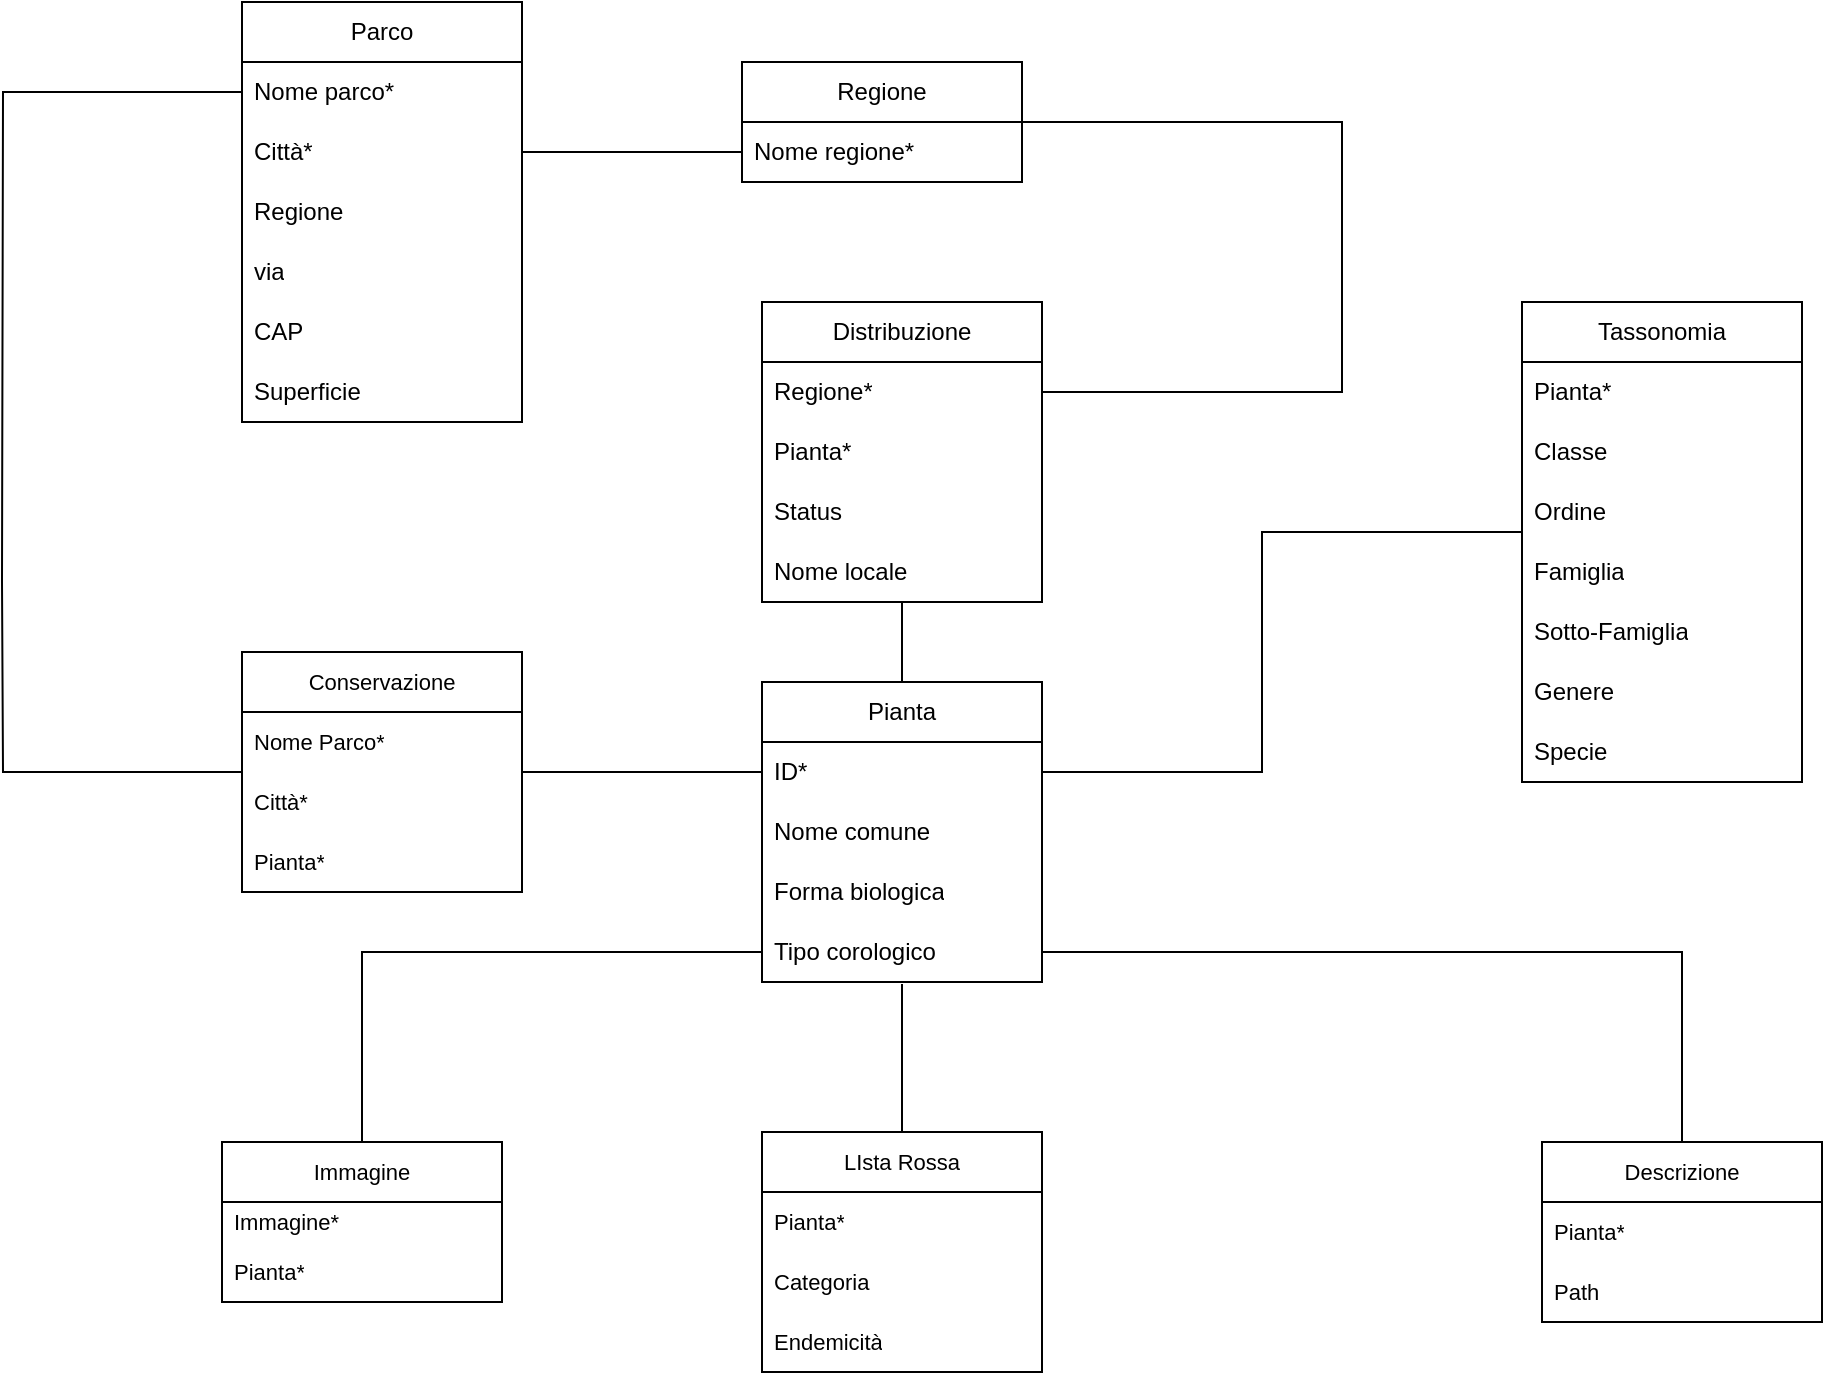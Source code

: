 <mxfile version="24.4.4" type="device">
  <diagram name="Page-1" id="SU6v_1xtj3Xji4-GpBNR">
    <mxGraphModel dx="2114" dy="759" grid="1" gridSize="10" guides="1" tooltips="1" connect="1" arrows="1" fold="1" page="1" pageScale="1" pageWidth="827" pageHeight="1169" math="0" shadow="0">
      <root>
        <mxCell id="0" />
        <mxCell id="1" parent="0" />
        <mxCell id="LerBqBFuG2jqbRBETPdt-1" value="Pianta" style="swimlane;fontStyle=0;childLayout=stackLayout;horizontal=1;startSize=30;horizontalStack=0;resizeParent=1;resizeParentMax=0;resizeLast=0;collapsible=1;marginBottom=0;whiteSpace=wrap;html=1;" parent="1" vertex="1">
          <mxGeometry x="340" y="370" width="140" height="150" as="geometry" />
        </mxCell>
        <mxCell id="LerBqBFuG2jqbRBETPdt-3" value="ID*" style="text;strokeColor=none;fillColor=none;align=left;verticalAlign=middle;spacingLeft=4;spacingRight=4;overflow=hidden;points=[[0,0.5],[1,0.5]];portConstraint=eastwest;rotatable=0;whiteSpace=wrap;html=1;" parent="LerBqBFuG2jqbRBETPdt-1" vertex="1">
          <mxGeometry y="30" width="140" height="30" as="geometry" />
        </mxCell>
        <mxCell id="LerBqBFuG2jqbRBETPdt-2" value="Nome comune" style="text;strokeColor=none;fillColor=none;align=left;verticalAlign=middle;spacingLeft=4;spacingRight=4;overflow=hidden;points=[[0,0.5],[1,0.5]];portConstraint=eastwest;rotatable=0;whiteSpace=wrap;html=1;" parent="LerBqBFuG2jqbRBETPdt-1" vertex="1">
          <mxGeometry y="60" width="140" height="30" as="geometry" />
        </mxCell>
        <mxCell id="LerBqBFuG2jqbRBETPdt-4" value="Forma biologica" style="text;strokeColor=none;fillColor=none;align=left;verticalAlign=middle;spacingLeft=4;spacingRight=4;overflow=hidden;points=[[0,0.5],[1,0.5]];portConstraint=eastwest;rotatable=0;whiteSpace=wrap;html=1;" parent="LerBqBFuG2jqbRBETPdt-1" vertex="1">
          <mxGeometry y="90" width="140" height="30" as="geometry" />
        </mxCell>
        <mxCell id="ZMGYEcUjbq00vOZnXAOs-2" value="Tipo corologico" style="text;strokeColor=none;fillColor=none;align=left;verticalAlign=middle;spacingLeft=4;spacingRight=4;overflow=hidden;points=[[0,0.5],[1,0.5]];portConstraint=eastwest;rotatable=0;whiteSpace=wrap;html=1;" parent="LerBqBFuG2jqbRBETPdt-1" vertex="1">
          <mxGeometry y="120" width="140" height="30" as="geometry" />
        </mxCell>
        <mxCell id="LerBqBFuG2jqbRBETPdt-6" value="Tassonomia" style="swimlane;fontStyle=0;childLayout=stackLayout;horizontal=1;startSize=30;horizontalStack=0;resizeParent=1;resizeParentMax=0;resizeLast=0;collapsible=1;marginBottom=0;whiteSpace=wrap;html=1;" parent="1" vertex="1">
          <mxGeometry x="720" y="180" width="140" height="240" as="geometry" />
        </mxCell>
        <mxCell id="LerBqBFuG2jqbRBETPdt-7" value="Pianta*" style="text;strokeColor=none;fillColor=none;align=left;verticalAlign=middle;spacingLeft=4;spacingRight=4;overflow=hidden;points=[[0,0.5],[1,0.5]];portConstraint=eastwest;rotatable=0;whiteSpace=wrap;html=1;" parent="LerBqBFuG2jqbRBETPdt-6" vertex="1">
          <mxGeometry y="30" width="140" height="30" as="geometry" />
        </mxCell>
        <mxCell id="LerBqBFuG2jqbRBETPdt-8" value="Classe" style="text;strokeColor=none;fillColor=none;align=left;verticalAlign=middle;spacingLeft=4;spacingRight=4;overflow=hidden;points=[[0,0.5],[1,0.5]];portConstraint=eastwest;rotatable=0;whiteSpace=wrap;html=1;" parent="LerBqBFuG2jqbRBETPdt-6" vertex="1">
          <mxGeometry y="60" width="140" height="30" as="geometry" />
        </mxCell>
        <mxCell id="LerBqBFuG2jqbRBETPdt-9" value="Ordine" style="text;strokeColor=none;fillColor=none;align=left;verticalAlign=middle;spacingLeft=4;spacingRight=4;overflow=hidden;points=[[0,0.5],[1,0.5]];portConstraint=eastwest;rotatable=0;whiteSpace=wrap;html=1;" parent="LerBqBFuG2jqbRBETPdt-6" vertex="1">
          <mxGeometry y="90" width="140" height="30" as="geometry" />
        </mxCell>
        <mxCell id="LerBqBFuG2jqbRBETPdt-11" value="Famiglia" style="text;strokeColor=none;fillColor=none;align=left;verticalAlign=middle;spacingLeft=4;spacingRight=4;overflow=hidden;points=[[0,0.5],[1,0.5]];portConstraint=eastwest;rotatable=0;whiteSpace=wrap;html=1;" parent="LerBqBFuG2jqbRBETPdt-6" vertex="1">
          <mxGeometry y="120" width="140" height="30" as="geometry" />
        </mxCell>
        <mxCell id="ZMGYEcUjbq00vOZnXAOs-3" value="Sotto-Famiglia" style="text;strokeColor=none;fillColor=none;align=left;verticalAlign=middle;spacingLeft=4;spacingRight=4;overflow=hidden;points=[[0,0.5],[1,0.5]];portConstraint=eastwest;rotatable=0;whiteSpace=wrap;html=1;" parent="LerBqBFuG2jqbRBETPdt-6" vertex="1">
          <mxGeometry y="150" width="140" height="30" as="geometry" />
        </mxCell>
        <mxCell id="LerBqBFuG2jqbRBETPdt-17" value="&lt;div&gt;Genere &lt;br&gt;&lt;/div&gt;" style="text;strokeColor=none;fillColor=none;align=left;verticalAlign=middle;spacingLeft=4;spacingRight=4;overflow=hidden;points=[[0,0.5],[1,0.5]];portConstraint=eastwest;rotatable=0;whiteSpace=wrap;html=1;" parent="LerBqBFuG2jqbRBETPdt-6" vertex="1">
          <mxGeometry y="180" width="140" height="30" as="geometry" />
        </mxCell>
        <mxCell id="LerBqBFuG2jqbRBETPdt-18" value="Specie" style="text;strokeColor=none;fillColor=none;align=left;verticalAlign=middle;spacingLeft=4;spacingRight=4;overflow=hidden;points=[[0,0.5],[1,0.5]];portConstraint=eastwest;rotatable=0;whiteSpace=wrap;html=1;" parent="LerBqBFuG2jqbRBETPdt-6" vertex="1">
          <mxGeometry y="210" width="140" height="30" as="geometry" />
        </mxCell>
        <mxCell id="LerBqBFuG2jqbRBETPdt-19" value="Distribuzione" style="swimlane;fontStyle=0;childLayout=stackLayout;horizontal=1;startSize=30;horizontalStack=0;resizeParent=1;resizeParentMax=0;resizeLast=0;collapsible=1;marginBottom=0;whiteSpace=wrap;html=1;" parent="1" vertex="1">
          <mxGeometry x="340" y="180" width="140" height="150" as="geometry" />
        </mxCell>
        <mxCell id="LerBqBFuG2jqbRBETPdt-20" value="Regione*" style="text;strokeColor=none;fillColor=none;align=left;verticalAlign=middle;spacingLeft=4;spacingRight=4;overflow=hidden;points=[[0,0.5],[1,0.5]];portConstraint=eastwest;rotatable=0;whiteSpace=wrap;html=1;" parent="LerBqBFuG2jqbRBETPdt-19" vertex="1">
          <mxGeometry y="30" width="140" height="30" as="geometry" />
        </mxCell>
        <mxCell id="LerBqBFuG2jqbRBETPdt-21" value="Pianta*" style="text;strokeColor=none;fillColor=none;align=left;verticalAlign=middle;spacingLeft=4;spacingRight=4;overflow=hidden;points=[[0,0.5],[1,0.5]];portConstraint=eastwest;rotatable=0;whiteSpace=wrap;html=1;" parent="LerBqBFuG2jqbRBETPdt-19" vertex="1">
          <mxGeometry y="60" width="140" height="30" as="geometry" />
        </mxCell>
        <mxCell id="LerBqBFuG2jqbRBETPdt-22" value="Status" style="text;strokeColor=none;fillColor=none;align=left;verticalAlign=middle;spacingLeft=4;spacingRight=4;overflow=hidden;points=[[0,0.5],[1,0.5]];portConstraint=eastwest;rotatable=0;whiteSpace=wrap;html=1;" parent="LerBqBFuG2jqbRBETPdt-19" vertex="1">
          <mxGeometry y="90" width="140" height="30" as="geometry" />
        </mxCell>
        <mxCell id="LerBqBFuG2jqbRBETPdt-23" value="Nome locale" style="text;strokeColor=none;fillColor=none;align=left;verticalAlign=middle;spacingLeft=4;spacingRight=4;overflow=hidden;points=[[0,0.5],[1,0.5]];portConstraint=eastwest;rotatable=0;whiteSpace=wrap;html=1;" parent="LerBqBFuG2jqbRBETPdt-19" vertex="1">
          <mxGeometry y="120" width="140" height="30" as="geometry" />
        </mxCell>
        <mxCell id="LerBqBFuG2jqbRBETPdt-24" value="Regione" style="swimlane;fontStyle=0;childLayout=stackLayout;horizontal=1;startSize=30;horizontalStack=0;resizeParent=1;resizeParentMax=0;resizeLast=0;collapsible=1;marginBottom=0;whiteSpace=wrap;html=1;" parent="1" vertex="1">
          <mxGeometry x="330" y="60" width="140" height="60" as="geometry" />
        </mxCell>
        <mxCell id="LerBqBFuG2jqbRBETPdt-25" value="Nome regione*" style="text;strokeColor=none;fillColor=none;align=left;verticalAlign=middle;spacingLeft=4;spacingRight=4;overflow=hidden;points=[[0,0.5],[1,0.5]];portConstraint=eastwest;rotatable=0;whiteSpace=wrap;html=1;" parent="LerBqBFuG2jqbRBETPdt-24" vertex="1">
          <mxGeometry y="30" width="140" height="30" as="geometry" />
        </mxCell>
        <mxCell id="LerBqBFuG2jqbRBETPdt-33" value="" style="endArrow=none;html=1;rounded=0;entryX=1;entryY=0.5;entryDx=0;entryDy=0;" parent="1" target="LerBqBFuG2jqbRBETPdt-20" edge="1">
          <mxGeometry width="50" height="50" relative="1" as="geometry">
            <mxPoint x="470" y="90" as="sourcePoint" />
            <mxPoint x="630" y="90" as="targetPoint" />
            <Array as="points">
              <mxPoint x="630" y="90" />
              <mxPoint x="630" y="225" />
            </Array>
          </mxGeometry>
        </mxCell>
        <mxCell id="LerBqBFuG2jqbRBETPdt-34" value="Parco" style="swimlane;fontStyle=0;childLayout=stackLayout;horizontal=1;startSize=30;horizontalStack=0;resizeParent=1;resizeParentMax=0;resizeLast=0;collapsible=1;marginBottom=0;whiteSpace=wrap;html=1;" parent="1" vertex="1">
          <mxGeometry x="80" y="30" width="140" height="210" as="geometry" />
        </mxCell>
        <mxCell id="ZMGYEcUjbq00vOZnXAOs-11" style="edgeStyle=orthogonalEdgeStyle;rounded=0;orthogonalLoop=1;jettySize=auto;html=1;strokeColor=default;align=center;verticalAlign=middle;fontFamily=Helvetica;fontSize=11;fontColor=default;labelBackgroundColor=default;endArrow=none;" parent="LerBqBFuG2jqbRBETPdt-34" source="LerBqBFuG2jqbRBETPdt-35" edge="1">
          <mxGeometry relative="1" as="geometry">
            <mxPoint x="-120" y="290" as="targetPoint" />
          </mxGeometry>
        </mxCell>
        <mxCell id="LerBqBFuG2jqbRBETPdt-35" value="Nome parco*" style="text;strokeColor=none;fillColor=none;align=left;verticalAlign=middle;spacingLeft=4;spacingRight=4;overflow=hidden;points=[[0,0.5],[1,0.5]];portConstraint=eastwest;rotatable=0;whiteSpace=wrap;html=1;" parent="LerBqBFuG2jqbRBETPdt-34" vertex="1">
          <mxGeometry y="30" width="140" height="30" as="geometry" />
        </mxCell>
        <mxCell id="LerBqBFuG2jqbRBETPdt-36" value="Città*" style="text;strokeColor=none;fillColor=none;align=left;verticalAlign=middle;spacingLeft=4;spacingRight=4;overflow=hidden;points=[[0,0.5],[1,0.5]];portConstraint=eastwest;rotatable=0;whiteSpace=wrap;html=1;" parent="LerBqBFuG2jqbRBETPdt-34" vertex="1">
          <mxGeometry y="60" width="140" height="30" as="geometry" />
        </mxCell>
        <mxCell id="LerBqBFuG2jqbRBETPdt-37" value="Regione" style="text;strokeColor=none;fillColor=none;align=left;verticalAlign=middle;spacingLeft=4;spacingRight=4;overflow=hidden;points=[[0,0.5],[1,0.5]];portConstraint=eastwest;rotatable=0;whiteSpace=wrap;html=1;" parent="LerBqBFuG2jqbRBETPdt-34" vertex="1">
          <mxGeometry y="90" width="140" height="30" as="geometry" />
        </mxCell>
        <mxCell id="LerBqBFuG2jqbRBETPdt-38" value="via" style="text;strokeColor=none;fillColor=none;align=left;verticalAlign=middle;spacingLeft=4;spacingRight=4;overflow=hidden;points=[[0,0.5],[1,0.5]];portConstraint=eastwest;rotatable=0;whiteSpace=wrap;html=1;" parent="LerBqBFuG2jqbRBETPdt-34" vertex="1">
          <mxGeometry y="120" width="140" height="30" as="geometry" />
        </mxCell>
        <mxCell id="LerBqBFuG2jqbRBETPdt-39" value="CAP" style="text;strokeColor=none;fillColor=none;align=left;verticalAlign=middle;spacingLeft=4;spacingRight=4;overflow=hidden;points=[[0,0.5],[1,0.5]];portConstraint=eastwest;rotatable=0;whiteSpace=wrap;html=1;" parent="LerBqBFuG2jqbRBETPdt-34" vertex="1">
          <mxGeometry y="150" width="140" height="30" as="geometry" />
        </mxCell>
        <mxCell id="LerBqBFuG2jqbRBETPdt-40" value="Superficie" style="text;strokeColor=none;fillColor=none;align=left;verticalAlign=middle;spacingLeft=4;spacingRight=4;overflow=hidden;points=[[0,0.5],[1,0.5]];portConstraint=eastwest;rotatable=0;whiteSpace=wrap;html=1;" parent="LerBqBFuG2jqbRBETPdt-34" vertex="1">
          <mxGeometry y="180" width="140" height="30" as="geometry" />
        </mxCell>
        <mxCell id="LerBqBFuG2jqbRBETPdt-42" value="" style="edgeStyle=none;rounded=0;orthogonalLoop=1;jettySize=auto;html=1;strokeColor=default;align=center;verticalAlign=middle;fontFamily=Helvetica;fontSize=11;fontColor=default;labelBackgroundColor=default;endArrow=none;" parent="1" source="LerBqBFuG2jqbRBETPdt-25" target="LerBqBFuG2jqbRBETPdt-36" edge="1">
          <mxGeometry relative="1" as="geometry" />
        </mxCell>
        <mxCell id="LerBqBFuG2jqbRBETPdt-45" style="edgeStyle=none;rounded=0;orthogonalLoop=1;jettySize=auto;html=1;strokeColor=default;align=center;verticalAlign=middle;fontFamily=Helvetica;fontSize=11;fontColor=default;labelBackgroundColor=default;endArrow=none;" parent="1" source="LerBqBFuG2jqbRBETPdt-23" target="LerBqBFuG2jqbRBETPdt-1" edge="1">
          <mxGeometry relative="1" as="geometry" />
        </mxCell>
        <mxCell id="LerBqBFuG2jqbRBETPdt-46" value="LIsta Rossa" style="swimlane;fontStyle=0;childLayout=stackLayout;horizontal=1;startSize=30;horizontalStack=0;resizeParent=1;resizeParentMax=0;resizeLast=0;collapsible=1;marginBottom=0;whiteSpace=wrap;html=1;fontFamily=Helvetica;fontSize=11;fontColor=default;labelBackgroundColor=default;" parent="1" vertex="1">
          <mxGeometry x="340" y="595" width="140" height="120" as="geometry" />
        </mxCell>
        <mxCell id="LerBqBFuG2jqbRBETPdt-47" value="Pianta*" style="text;strokeColor=none;fillColor=none;align=left;verticalAlign=middle;spacingLeft=4;spacingRight=4;overflow=hidden;points=[[0,0.5],[1,0.5]];portConstraint=eastwest;rotatable=0;whiteSpace=wrap;html=1;fontFamily=Helvetica;fontSize=11;fontColor=default;labelBackgroundColor=default;" parent="LerBqBFuG2jqbRBETPdt-46" vertex="1">
          <mxGeometry y="30" width="140" height="30" as="geometry" />
        </mxCell>
        <mxCell id="LerBqBFuG2jqbRBETPdt-48" value="Categoria" style="text;strokeColor=none;fillColor=none;align=left;verticalAlign=middle;spacingLeft=4;spacingRight=4;overflow=hidden;points=[[0,0.5],[1,0.5]];portConstraint=eastwest;rotatable=0;whiteSpace=wrap;html=1;fontFamily=Helvetica;fontSize=11;fontColor=default;labelBackgroundColor=default;" parent="LerBqBFuG2jqbRBETPdt-46" vertex="1">
          <mxGeometry y="60" width="140" height="30" as="geometry" />
        </mxCell>
        <mxCell id="LerBqBFuG2jqbRBETPdt-49" value="Endemicità" style="text;strokeColor=none;fillColor=none;align=left;verticalAlign=middle;spacingLeft=4;spacingRight=4;overflow=hidden;points=[[0,0.5],[1,0.5]];portConstraint=eastwest;rotatable=0;whiteSpace=wrap;html=1;fontFamily=Helvetica;fontSize=11;fontColor=default;labelBackgroundColor=default;" parent="LerBqBFuG2jqbRBETPdt-46" vertex="1">
          <mxGeometry y="90" width="140" height="30" as="geometry" />
        </mxCell>
        <mxCell id="LerBqBFuG2jqbRBETPdt-53" style="edgeStyle=orthogonalEdgeStyle;rounded=0;orthogonalLoop=1;jettySize=auto;html=1;entryX=0;entryY=0.5;entryDx=0;entryDy=0;strokeColor=default;align=center;verticalAlign=middle;fontFamily=Helvetica;fontSize=11;fontColor=default;labelBackgroundColor=default;endArrow=none;" parent="1" source="LerBqBFuG2jqbRBETPdt-3" target="LerBqBFuG2jqbRBETPdt-7" edge="1">
          <mxGeometry relative="1" as="geometry">
            <Array as="points">
              <mxPoint x="590" y="415" />
              <mxPoint x="590" y="295" />
            </Array>
          </mxGeometry>
        </mxCell>
        <mxCell id="6xZyx9ru0xeO9-B5bi7o-10" value="" style="edgeStyle=orthogonalEdgeStyle;rounded=0;orthogonalLoop=1;jettySize=auto;html=1;strokeColor=default;align=center;verticalAlign=middle;fontFamily=Helvetica;fontSize=11;fontColor=default;labelBackgroundColor=default;endArrow=none;" edge="1" parent="1" source="LerBqBFuG2jqbRBETPdt-58" target="ZMGYEcUjbq00vOZnXAOs-2">
          <mxGeometry relative="1" as="geometry" />
        </mxCell>
        <mxCell id="LerBqBFuG2jqbRBETPdt-58" value="Immagine" style="swimlane;fontStyle=0;childLayout=stackLayout;horizontal=1;startSize=30;horizontalStack=0;resizeParent=1;resizeParentMax=0;resizeLast=0;collapsible=1;marginBottom=0;whiteSpace=wrap;html=1;fontFamily=Helvetica;fontSize=11;fontColor=default;labelBackgroundColor=default;" parent="1" vertex="1">
          <mxGeometry x="70" y="600" width="140" height="80" as="geometry" />
        </mxCell>
        <mxCell id="LerBqBFuG2jqbRBETPdt-59" value="Immagine*" style="text;strokeColor=none;fillColor=none;align=left;verticalAlign=middle;spacingLeft=4;spacingRight=4;overflow=hidden;points=[[0,0.5],[1,0.5]];portConstraint=eastwest;rotatable=0;whiteSpace=wrap;html=1;fontFamily=Helvetica;fontSize=11;fontColor=default;labelBackgroundColor=default;" parent="LerBqBFuG2jqbRBETPdt-58" vertex="1">
          <mxGeometry y="30" width="140" height="20" as="geometry" />
        </mxCell>
        <mxCell id="LerBqBFuG2jqbRBETPdt-60" value="Pianta*" style="text;strokeColor=none;fillColor=none;align=left;verticalAlign=middle;spacingLeft=4;spacingRight=4;overflow=hidden;points=[[0,0.5],[1,0.5]];portConstraint=eastwest;rotatable=0;whiteSpace=wrap;html=1;fontFamily=Helvetica;fontSize=11;fontColor=default;labelBackgroundColor=default;" parent="LerBqBFuG2jqbRBETPdt-58" vertex="1">
          <mxGeometry y="50" width="140" height="30" as="geometry" />
        </mxCell>
        <mxCell id="6xZyx9ru0xeO9-B5bi7o-12" value="" style="edgeStyle=orthogonalEdgeStyle;rounded=0;orthogonalLoop=1;jettySize=auto;html=1;strokeColor=default;align=center;verticalAlign=middle;fontFamily=Helvetica;fontSize=11;fontColor=default;labelBackgroundColor=default;endArrow=none;" edge="1" parent="1" source="LerBqBFuG2jqbRBETPdt-64" target="ZMGYEcUjbq00vOZnXAOs-2">
          <mxGeometry relative="1" as="geometry" />
        </mxCell>
        <mxCell id="LerBqBFuG2jqbRBETPdt-64" value="Descrizione" style="swimlane;fontStyle=0;childLayout=stackLayout;horizontal=1;startSize=30;horizontalStack=0;resizeParent=1;resizeParentMax=0;resizeLast=0;collapsible=1;marginBottom=0;whiteSpace=wrap;html=1;fontFamily=Helvetica;fontSize=11;fontColor=default;labelBackgroundColor=default;" parent="1" vertex="1">
          <mxGeometry x="730" y="600" width="140" height="90" as="geometry" />
        </mxCell>
        <mxCell id="LerBqBFuG2jqbRBETPdt-65" value="Pianta*" style="text;strokeColor=none;fillColor=none;align=left;verticalAlign=middle;spacingLeft=4;spacingRight=4;overflow=hidden;points=[[0,0.5],[1,0.5]];portConstraint=eastwest;rotatable=0;whiteSpace=wrap;html=1;fontFamily=Helvetica;fontSize=11;fontColor=default;labelBackgroundColor=default;" parent="LerBqBFuG2jqbRBETPdt-64" vertex="1">
          <mxGeometry y="30" width="140" height="30" as="geometry" />
        </mxCell>
        <mxCell id="LerBqBFuG2jqbRBETPdt-66" value="Path" style="text;strokeColor=none;fillColor=none;align=left;verticalAlign=middle;spacingLeft=4;spacingRight=4;overflow=hidden;points=[[0,0.5],[1,0.5]];portConstraint=eastwest;rotatable=0;whiteSpace=wrap;html=1;fontFamily=Helvetica;fontSize=11;fontColor=default;labelBackgroundColor=default;" parent="LerBqBFuG2jqbRBETPdt-64" vertex="1">
          <mxGeometry y="60" width="140" height="30" as="geometry" />
        </mxCell>
        <mxCell id="ZMGYEcUjbq00vOZnXAOs-4" style="edgeStyle=none;rounded=0;orthogonalLoop=1;jettySize=auto;html=1;exitX=0.5;exitY=0;exitDx=0;exitDy=0;entryX=0.5;entryY=1.033;entryDx=0;entryDy=0;entryPerimeter=0;strokeColor=default;align=center;verticalAlign=middle;fontFamily=Helvetica;fontSize=11;fontColor=default;labelBackgroundColor=default;endArrow=none;" parent="1" source="LerBqBFuG2jqbRBETPdt-46" target="ZMGYEcUjbq00vOZnXAOs-2" edge="1">
          <mxGeometry relative="1" as="geometry" />
        </mxCell>
        <mxCell id="ZMGYEcUjbq00vOZnXAOs-13" style="edgeStyle=orthogonalEdgeStyle;rounded=0;orthogonalLoop=1;jettySize=auto;html=1;strokeColor=default;align=center;verticalAlign=middle;fontFamily=Helvetica;fontSize=11;fontColor=default;labelBackgroundColor=default;endArrow=none;" parent="1" source="ZMGYEcUjbq00vOZnXAOs-5" edge="1">
          <mxGeometry relative="1" as="geometry">
            <mxPoint x="-40" y="320" as="targetPoint" />
          </mxGeometry>
        </mxCell>
        <mxCell id="6xZyx9ru0xeO9-B5bi7o-11" value="" style="edgeStyle=orthogonalEdgeStyle;rounded=0;orthogonalLoop=1;jettySize=auto;html=1;strokeColor=default;align=center;verticalAlign=middle;fontFamily=Helvetica;fontSize=11;fontColor=default;labelBackgroundColor=default;endArrow=none;" edge="1" parent="1" source="ZMGYEcUjbq00vOZnXAOs-5" target="LerBqBFuG2jqbRBETPdt-3">
          <mxGeometry relative="1" as="geometry" />
        </mxCell>
        <mxCell id="ZMGYEcUjbq00vOZnXAOs-5" value="Conservazione" style="swimlane;fontStyle=0;childLayout=stackLayout;horizontal=1;startSize=30;horizontalStack=0;resizeParent=1;resizeParentMax=0;resizeLast=0;collapsible=1;marginBottom=0;whiteSpace=wrap;html=1;fontFamily=Helvetica;fontSize=11;fontColor=default;labelBackgroundColor=default;" parent="1" vertex="1">
          <mxGeometry x="80" y="355" width="140" height="120" as="geometry" />
        </mxCell>
        <mxCell id="ZMGYEcUjbq00vOZnXAOs-6" value="Nome Parco*" style="text;strokeColor=none;fillColor=none;align=left;verticalAlign=middle;spacingLeft=4;spacingRight=4;overflow=hidden;points=[[0,0.5],[1,0.5]];portConstraint=eastwest;rotatable=0;whiteSpace=wrap;html=1;fontFamily=Helvetica;fontSize=11;fontColor=default;labelBackgroundColor=default;" parent="ZMGYEcUjbq00vOZnXAOs-5" vertex="1">
          <mxGeometry y="30" width="140" height="30" as="geometry" />
        </mxCell>
        <mxCell id="ZMGYEcUjbq00vOZnXAOs-7" value="Città*" style="text;strokeColor=none;fillColor=none;align=left;verticalAlign=middle;spacingLeft=4;spacingRight=4;overflow=hidden;points=[[0,0.5],[1,0.5]];portConstraint=eastwest;rotatable=0;whiteSpace=wrap;html=1;fontFamily=Helvetica;fontSize=11;fontColor=default;labelBackgroundColor=default;" parent="ZMGYEcUjbq00vOZnXAOs-5" vertex="1">
          <mxGeometry y="60" width="140" height="30" as="geometry" />
        </mxCell>
        <mxCell id="ZMGYEcUjbq00vOZnXAOs-9" value="Pianta*" style="text;strokeColor=none;fillColor=none;align=left;verticalAlign=middle;spacingLeft=4;spacingRight=4;overflow=hidden;points=[[0,0.5],[1,0.5]];portConstraint=eastwest;rotatable=0;whiteSpace=wrap;html=1;fontFamily=Helvetica;fontSize=11;fontColor=default;labelBackgroundColor=default;" parent="ZMGYEcUjbq00vOZnXAOs-5" vertex="1">
          <mxGeometry y="90" width="140" height="30" as="geometry" />
        </mxCell>
      </root>
    </mxGraphModel>
  </diagram>
</mxfile>
